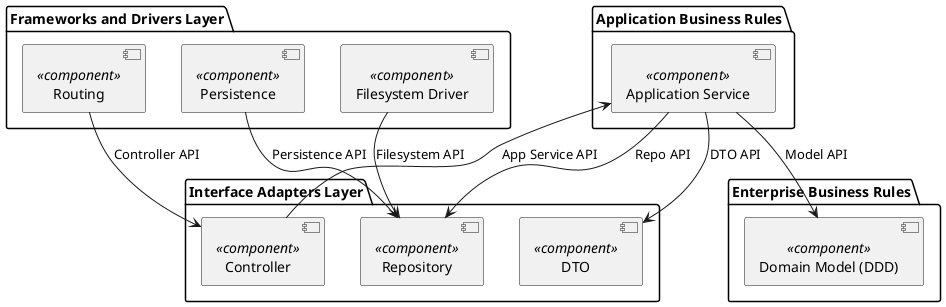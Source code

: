 @startuml
package "Frameworks and Drivers Layer" {
    [Routing] <<component>> as Routing
    [Persistence] <<component>> as Persistence
    [Filesystem Driver] <<component>> as FilesystemDriver
}

package "Interface Adapters Layer" {
    [Controller] <<component>> as Controller
    [Repository] <<component>> as Repository
    [DTO] <<component>> as DTO
}

package "Application Business Rules" {
    [Application Service] <<component>> as ApplicationService
}

package "Enterprise Business Rules" {
    [Domain Model (DDD)] <<component>> as DomainModel
}

Routing --> Controller : Controller API
Persistence --> Repository : Persistence API
FilesystemDriver --> Repository : Filesystem API

Controller --> ApplicationService : App Service API
ApplicationService --> DomainModel : Model API
ApplicationService --> Repository : Repo API
ApplicationService --> DTO : DTO API

@enduml
